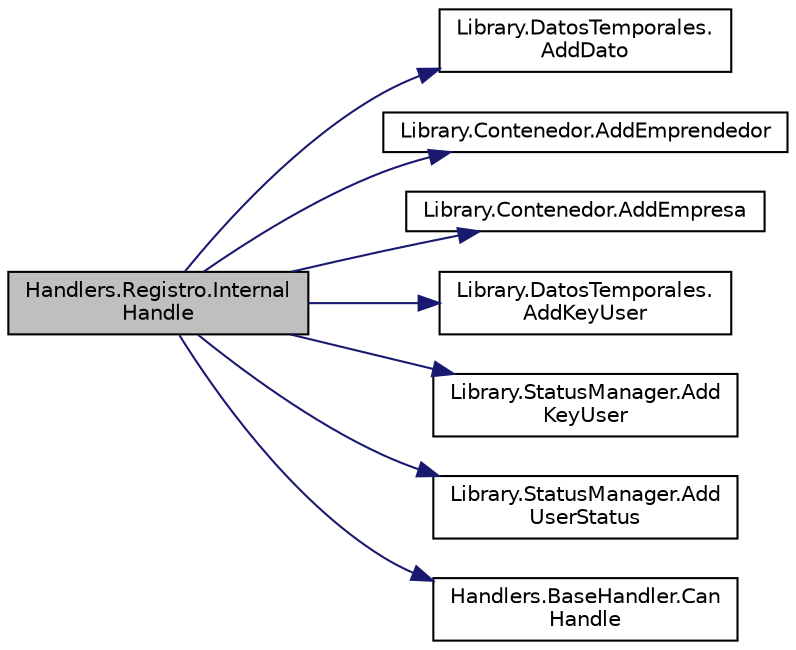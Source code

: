 digraph "Handlers.Registro.InternalHandle"
{
 // INTERACTIVE_SVG=YES
 // LATEX_PDF_SIZE
  edge [fontname="Helvetica",fontsize="10",labelfontname="Helvetica",labelfontsize="10"];
  node [fontname="Helvetica",fontsize="10",shape=record];
  rankdir="LR";
  Node1 [label="Handlers.Registro.Internal\lHandle",height=0.2,width=0.4,color="black", fillcolor="grey75", style="filled", fontcolor="black",tooltip="Procesa el comando \"/registro\", en el caso de que el usuario se encuentre en la lista de invitados...."];
  Node1 -> Node2 [color="midnightblue",fontsize="10",style="solid",fontname="Helvetica"];
  Node2 [label="Library.DatosTemporales.\lAddDato",height=0.2,width=0.4,color="black", fillcolor="white", style="filled",URL="$classLibrary_1_1DatosTemporales.html#ae0eae45c6c40fb4f23abe86569cafe32",tooltip="Add dato."];
  Node1 -> Node3 [color="midnightblue",fontsize="10",style="solid",fontname="Helvetica"];
  Node3 [label="Library.Contenedor.AddEmprendedor",height=0.2,width=0.4,color="black", fillcolor="white", style="filled",URL="$classLibrary_1_1Contenedor.html#a88bba7f95f232966f44b37d2242d8e05",tooltip="Añade un emprendedor al diccionario de emprendedores. Se utiliza un diccionario porque es mas facil p..."];
  Node1 -> Node4 [color="midnightblue",fontsize="10",style="solid",fontname="Helvetica"];
  Node4 [label="Library.Contenedor.AddEmpresa",height=0.2,width=0.4,color="black", fillcolor="white", style="filled",URL="$classLibrary_1_1Contenedor.html#a3ddfed6d67c0db5d29add4cdf606f14a",tooltip="Agrega una empresa al diccioanrio de empresas."];
  Node1 -> Node5 [color="midnightblue",fontsize="10",style="solid",fontname="Helvetica"];
  Node5 [label="Library.DatosTemporales.\lAddKeyUser",height=0.2,width=0.4,color="black", fillcolor="white", style="filled",URL="$classLibrary_1_1DatosTemporales.html#a1928db66cce2900628b0820ed46b9b91",tooltip="Add key."];
  Node1 -> Node6 [color="midnightblue",fontsize="10",style="solid",fontname="Helvetica"];
  Node6 [label="Library.StatusManager.Add\lKeyUser",height=0.2,width=0.4,color="black", fillcolor="white", style="filled",URL="$classLibrary_1_1StatusManager.html#abcbe732b5b48df69778152e29e12172c",tooltip="Añade el usuario al diccionario de status pero sin status."];
  Node1 -> Node7 [color="midnightblue",fontsize="10",style="solid",fontname="Helvetica"];
  Node7 [label="Library.StatusManager.Add\lUserStatus",height=0.2,width=0.4,color="black", fillcolor="white", style="filled",URL="$classLibrary_1_1StatusManager.html#abb91934f9999172a33c7c3f6bcd75196",tooltip="Añade el status del usuario al diccionario."];
  Node1 -> Node8 [color="midnightblue",fontsize="10",style="solid",fontname="Helvetica"];
  Node8 [label="Handlers.BaseHandler.Can\lHandle",height=0.2,width=0.4,color="black", fillcolor="white", style="filled",URL="$classHandlers_1_1BaseHandler.html#a01de32372e80b2d11fecdb9ea45f758e",tooltip="Determina si este \"handler\" puede procesar el mensaje. En la clase base se utiliza el array BaseHandl..."];
}

